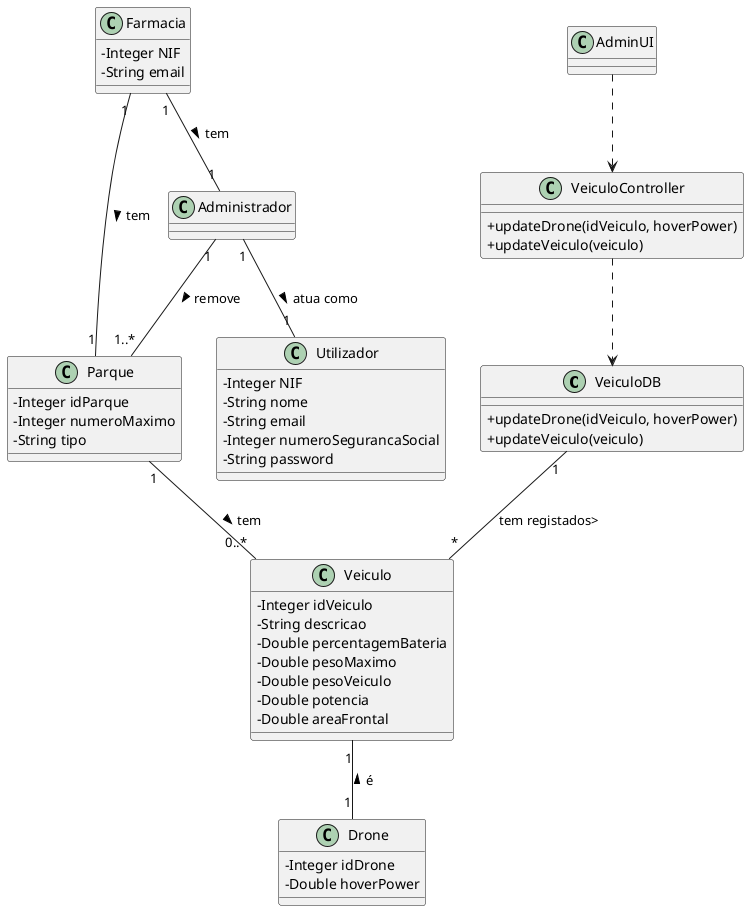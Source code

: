 @startuml
skinparam classAttributeIconSize 0

class VeiculoDB {
  +updateDrone(idVeiculo, hoverPower)
  +updateVeiculo(veiculo)
}

class VeiculoController {
  +updateDrone(idVeiculo, hoverPower)
  +updateVeiculo(veiculo)
}

class AdminUI {
}


class Parque {
  -Integer idParque
  -Integer numeroMaximo
  -String tipo
}

class Farmacia {
  -Integer NIF
  -String email
}

class Utilizador {
  -Integer NIF
  -String nome
  -String email
  -Integer numeroSegurancaSocial
  -String password
}

class Veiculo {
  -Integer idVeiculo
  -String descricao
  -Double percentagemBateria
  -Double pesoMaximo
  -Double pesoVeiculo
  -Double potencia
  -Double areaFrontal
}

class Drone{
  -Integer idDrone
  -Double hoverPower
}

Administrador "1" -- "1" Utilizador: atua como >
Administrador "1" -- "1..*" Parque: remove >
Farmacia "1" -- "1" Parque: tem >
Farmacia "1" -- "1" Administrador: tem >
Parque "1" -- "0..*" Veiculo: tem > 
VeiculoDB "1" -- "*" Veiculo: tem registados> 
Veiculo "1" -- "1" Drone: é <

AdminUI ..> VeiculoController 

VeiculoController ..> VeiculoDB

@enduml